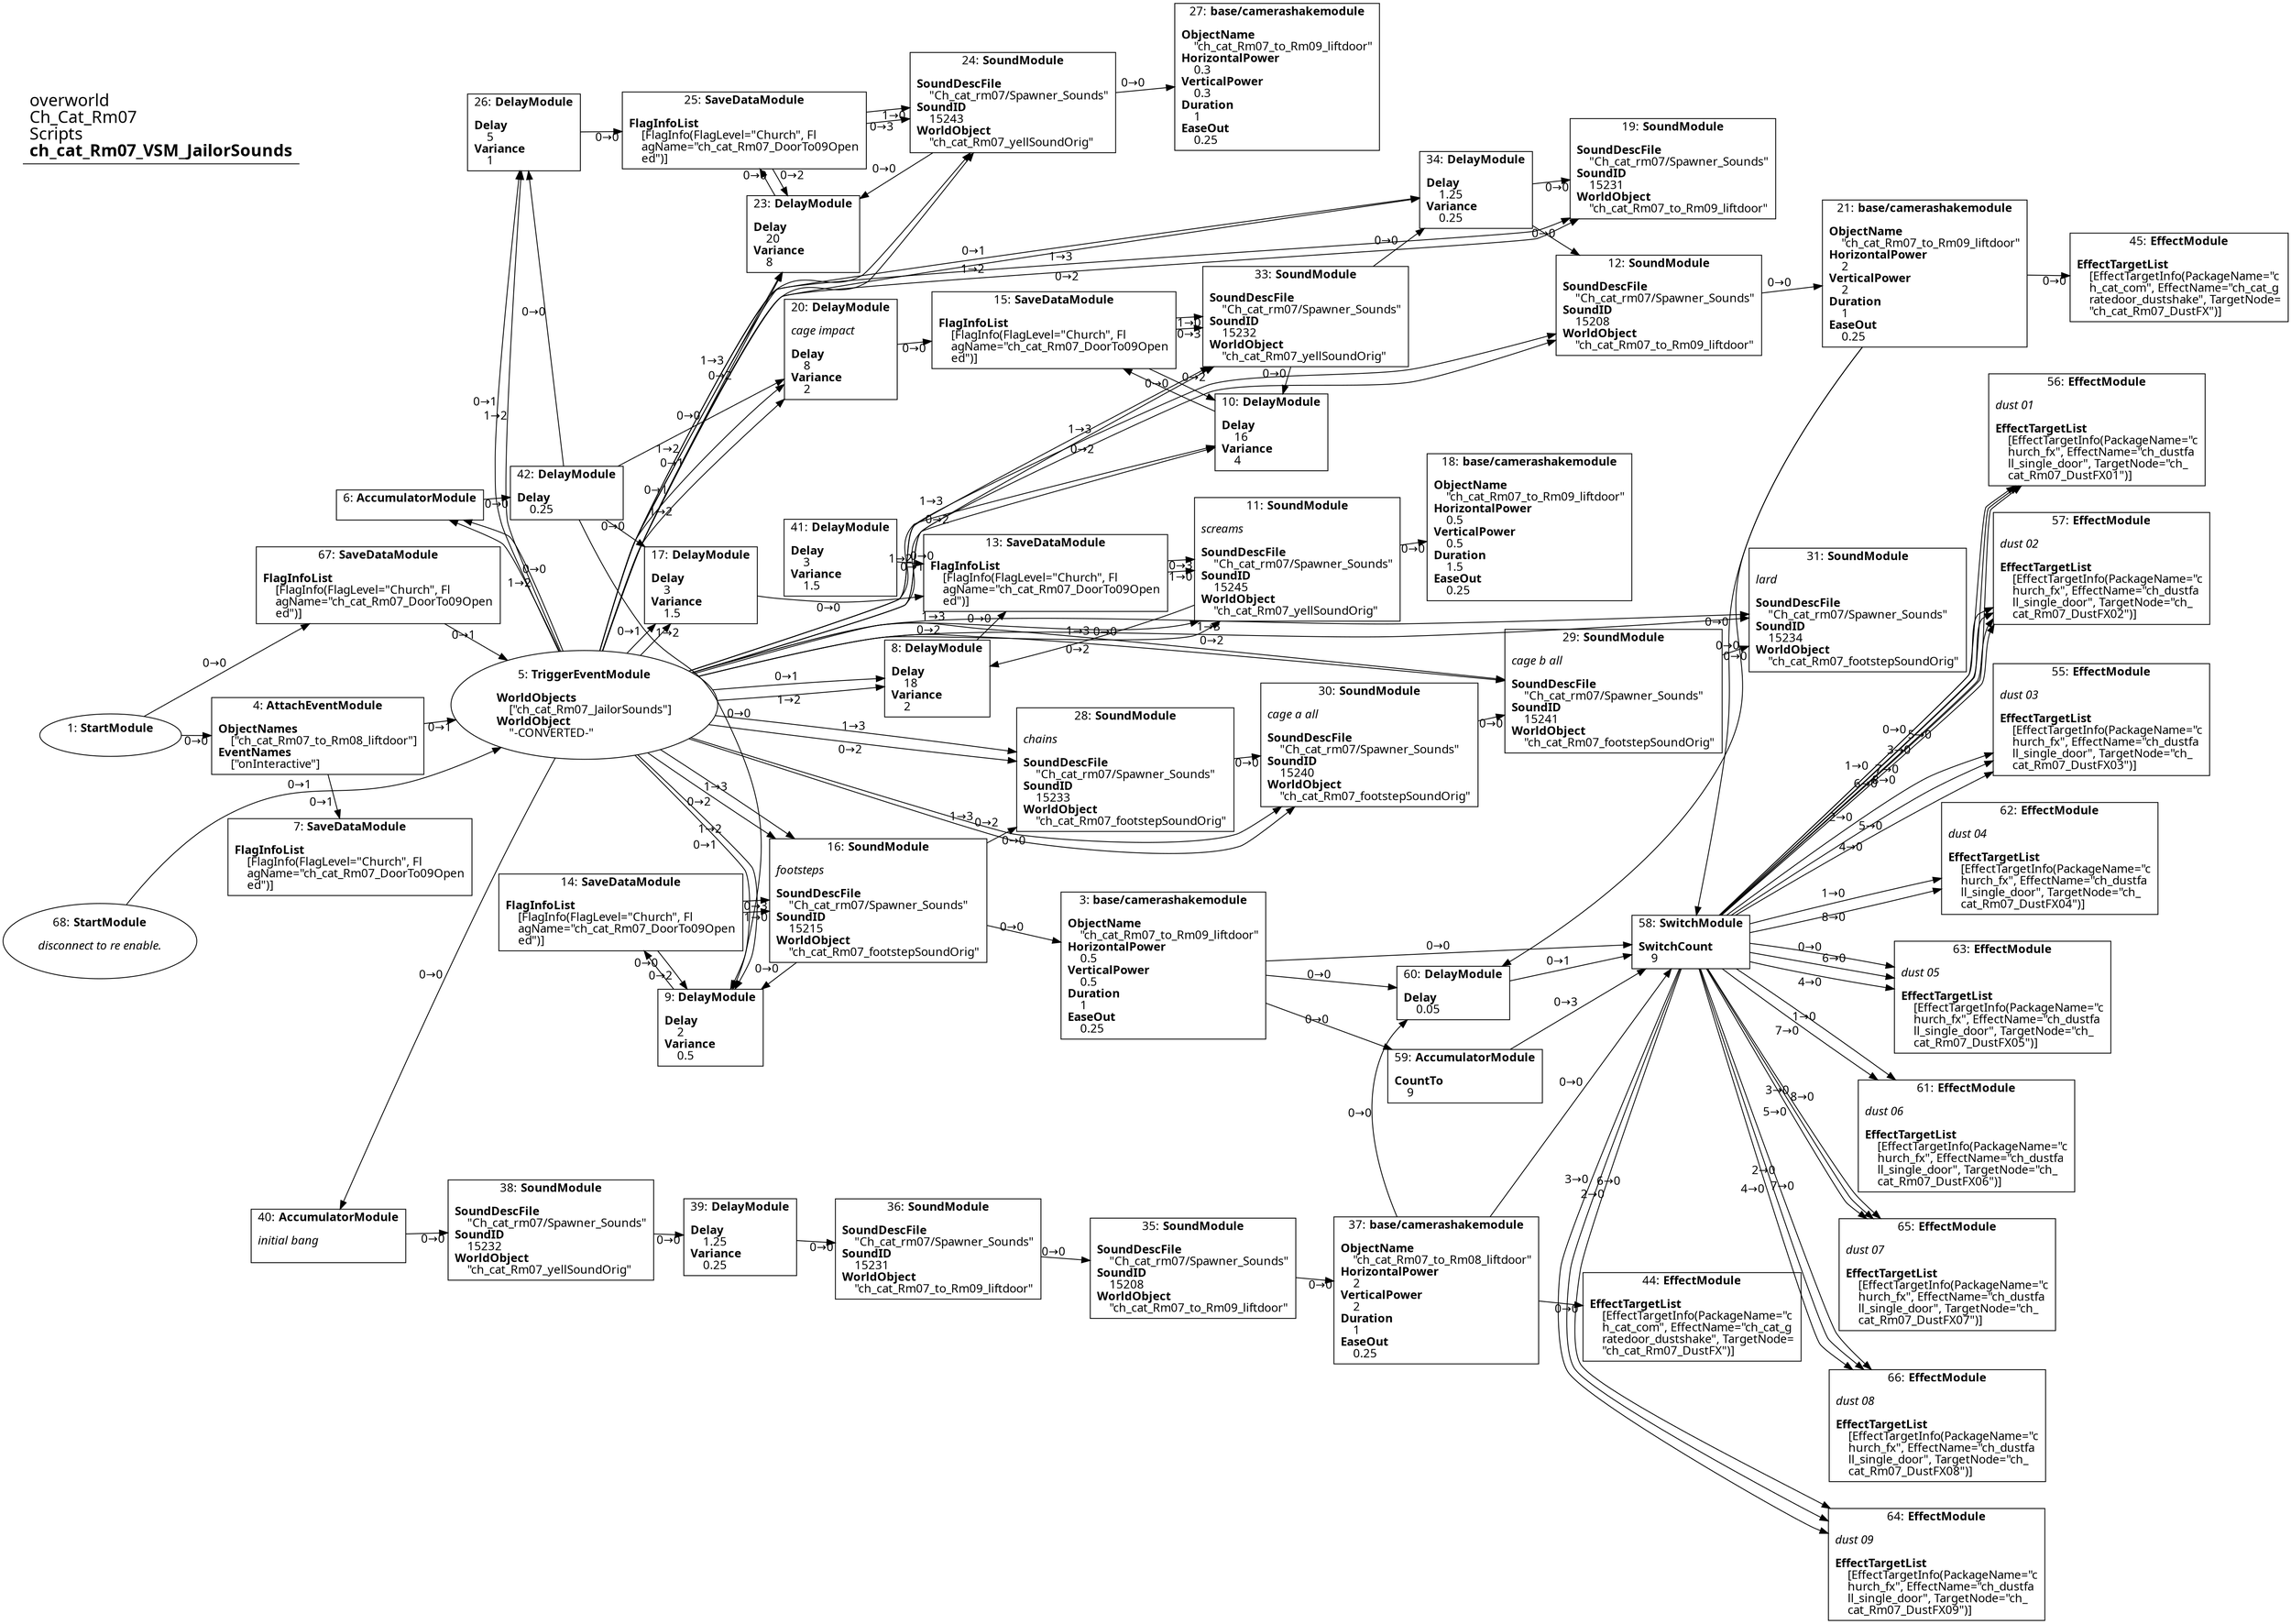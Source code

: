digraph {
    layout = fdp;
    overlap = prism;
    sep = "+16";
    splines = spline;

    node [ shape = box ];

    graph [ fontname = "Segoe UI" ];
    node [ fontname = "Segoe UI" ];
    edge [ fontname = "Segoe UI" ];

    1 [ label = <1: <b>StartModule</b><br/><br/>> ];
    1 [ shape = oval ]
    1 [ pos = "-0.467,0.112!" ];
    1 -> 4 [ label = "0→0" ];
    1 -> 67 [ label = "0→0" ];

    3 [ label = <3: <b>base/camerashakemodule</b><br/><br/><b>ObjectName</b><br align="left"/>    &quot;ch_cat_Rm07_to_Rm09_liftdoor&quot;<br align="left"/><b>HorizontalPower</b><br align="left"/>    0.5<br align="left"/><b>VerticalPower</b><br align="left"/>    0.5<br align="left"/><b>Duration</b><br align="left"/>    1<br align="left"/><b>EaseOut</b><br align="left"/>    0.25<br align="left"/>> ];
    3 [ pos = "1.2260001,-0.21700001!" ];
    3 -> 58 [ label = "0→0" ];
    3 -> 60 [ label = "0→0" ];
    3 -> 59 [ label = "0→0" ];

    4 [ label = <4: <b>AttachEventModule</b><br/><br/><b>ObjectNames</b><br align="left"/>    [&quot;ch_cat_Rm07_to_Rm08_liftdoor&quot;]<br align="left"/><b>EventNames</b><br align="left"/>    [&quot;onInteractive&quot;]<br align="left"/>> ];
    4 [ pos = "-0.257,0.112!" ];
    4 -> 5 [ label = "0→1" ];
    4 -> 7 [ label = "0→1" ];

    5 [ label = <5: <b>TriggerEventModule</b><br/><br/><b>WorldObjects</b><br align="left"/>    [&quot;ch_cat_Rm07_JailorSounds&quot;]<br align="left"/><b>WorldObject</b><br align="left"/>    &quot;-CONVERTED-&quot;<br align="left"/>> ];
    5 [ shape = oval ]
    5 [ pos = "-0.039,0.135!" ];
    5 -> 6 [ label = "0→0" ];
    5 -> 6 [ label = "1→2" ];
    5 -> 16 [ label = "1→3" ];
    5 -> 28 [ label = "1→3" ];
    5 -> 30 [ label = "1→3" ];
    5 -> 29 [ label = "1→3" ];
    5 -> 31 [ label = "1→3" ];
    5 -> 11 [ label = "1→3" ];
    5 -> 33 [ label = "1→3" ];
    5 -> 19 [ label = "1→3" ];
    5 -> 12 [ label = "1→3" ];
    5 -> 24 [ label = "1→3" ];
    5 -> 16 [ label = "0→2" ];
    5 -> 28 [ label = "0→2" ];
    5 -> 30 [ label = "0→2" ];
    5 -> 29 [ label = "0→2" ];
    5 -> 11 [ label = "0→2" ];
    5 -> 33 [ label = "0→2" ];
    5 -> 19 [ label = "0→2" ];
    5 -> 12 [ label = "0→2" ];
    5 -> 24 [ label = "0→2" ];
    5 -> 10 [ label = "0→1" ];
    5 -> 20 [ label = "0→1" ];
    5 -> 26 [ label = "0→1" ];
    5 -> 26 [ label = "1→2" ];
    5 -> 23 [ label = "1→2" ];
    5 -> 23 [ label = "0→1" ];
    5 -> 20 [ label = "1→2" ];
    5 -> 34 [ label = "0→1" ];
    5 -> 34 [ label = "1→2" ];
    5 -> 8 [ label = "0→1" ];
    5 -> 8 [ label = "1→2" ];
    5 -> 17 [ label = "0→1" ];
    5 -> 17 [ label = "1→2" ];
    5 -> 9 [ label = "1→2" ];
    5 -> 9 [ label = "0→1" ];
    5 -> 31 [ label = "0→2" ];
    5 -> 40 [ label = "0→0" ];
    5 -> 10 [ label = "1→2" ];

    6 [ label = <6: <b>AccumulatorModule</b><br/><br/>> ];
    6 [ pos = "-0.035,0.492!" ];
    6 -> 42 [ label = "0→0" ];

    7 [ label = <7: <b>SaveDataModule</b><br/><br/><b>FlagInfoList</b><br align="left"/>    [FlagInfo(FlagLevel=&quot;Church&quot;, Fl<br align="left"/>    agName=&quot;ch_cat_Rm07_DoorTo09Open<br align="left"/>    ed&quot;)]<br align="left"/>> ];
    7 [ pos = "-0.034,-0.049000002!" ];

    8 [ label = <8: <b>DelayModule</b><br/><br/><b>Delay</b><br align="left"/>    18<br align="left"/><b>Variance</b><br align="left"/>    2<br align="left"/>> ];
    8 [ pos = "0.88000005,0.19700001!" ];
    8 -> 13 [ label = "0→0" ];

    9 [ label = <9: <b>DelayModule</b><br/><br/><b>Delay</b><br align="left"/>    2<br align="left"/><b>Variance</b><br align="left"/>    0.5<br align="left"/>> ];
    9 [ pos = "0.762,-0.27100003!" ];
    9 -> 14 [ label = "0→0" ];

    10 [ label = <10: <b>DelayModule</b><br/><br/><b>Delay</b><br align="left"/>    16<br align="left"/><b>Variance</b><br align="left"/>    4<br align="left"/>> ];
    10 [ pos = "1.082,0.57600003!" ];
    10 -> 15 [ label = "0→0" ];

    11 [ label = <11: <b>SoundModule</b><br/><br/><i>screams<br align="left"/></i><br align="left"/><b>SoundDescFile</b><br align="left"/>    &quot;Ch_cat_rm07/Spawner_Sounds&quot;<br align="left"/><b>SoundID</b><br align="left"/>    15245<br align="left"/><b>WorldObject</b><br align="left"/>    &quot;ch_cat_Rm07_yellSoundOrig&quot;<br align="left"/>> ];
    11 [ pos = "1.116,0.384!" ];
    11 -> 8 [ label = "0→0" ];
    11 -> 18 [ label = "0→0" ];

    12 [ label = <12: <b>SoundModule</b><br/><br/><b>SoundDescFile</b><br align="left"/>    &quot;Ch_cat_rm07/Spawner_Sounds&quot;<br align="left"/><b>SoundID</b><br align="left"/>    15208<br align="left"/><b>WorldObject</b><br align="left"/>    &quot;ch_cat_Rm07_to_Rm09_liftdoor&quot;<br align="left"/>> ];
    12 [ pos = "1.5130001,0.776!" ];
    12 -> 21 [ label = "0→0" ];

    13 [ label = <13: <b>SaveDataModule</b><br/><br/><b>FlagInfoList</b><br align="left"/>    [FlagInfo(FlagLevel=&quot;Church&quot;, Fl<br align="left"/>    agName=&quot;ch_cat_Rm07_DoorTo09Open<br align="left"/>    ed&quot;)]<br align="left"/>> ];
    13 [ pos = "0.841,0.377!" ];
    13 -> 11 [ label = "0→3" ];
    13 -> 11 [ label = "1→0" ];

    14 [ label = <14: <b>SaveDataModule</b><br/><br/><b>FlagInfoList</b><br align="left"/>    [FlagInfo(FlagLevel=&quot;Church&quot;, Fl<br align="left"/>    agName=&quot;ch_cat_Rm07_DoorTo09Open<br align="left"/>    ed&quot;)]<br align="left"/>> ];
    14 [ pos = "0.666,-0.097!" ];
    14 -> 16 [ label = "0→3" ];
    14 -> 16 [ label = "1→0" ];
    14 -> 9 [ label = "0→2" ];

    15 [ label = <15: <b>SaveDataModule</b><br/><br/><b>FlagInfoList</b><br align="left"/>    [FlagInfo(FlagLevel=&quot;Church&quot;, Fl<br align="left"/>    agName=&quot;ch_cat_Rm07_DoorTo09Open<br align="left"/>    ed&quot;)]<br align="left"/>> ];
    15 [ pos = "0.86700004,0.758!" ];
    15 -> 10 [ label = "0→2" ];
    15 -> 33 [ label = "1→0" ];
    15 -> 33 [ label = "0→3" ];

    16 [ label = <16: <b>SoundModule</b><br/><br/><i>footsteps<br align="left"/></i><br align="left"/><b>SoundDescFile</b><br align="left"/>    &quot;Ch_cat_rm07/Spawner_Sounds&quot;<br align="left"/><b>SoundID</b><br align="left"/>    15215<br align="left"/><b>WorldObject</b><br align="left"/>    &quot;ch_cat_Rm07_footstepSoundOrig&quot;<br align="left"/>> ];
    16 [ pos = "0.93900007,-0.082!" ];
    16 -> 9 [ label = "0→0" ];
    16 -> 3 [ label = "0→0" ];
    16 -> 28 [ label = "0→0" ];

    17 [ label = <17: <b>DelayModule</b><br/><br/><b>Delay</b><br align="left"/>    3<br align="left"/><b>Variance</b><br align="left"/>    1.5<br align="left"/>> ];
    17 [ pos = "0.628,0.377!" ];
    17 -> 13 [ label = "0→0" ];

    18 [ label = <18: <b>base/camerashakemodule</b><br/><br/><b>ObjectName</b><br align="left"/>    &quot;ch_cat_Rm07_to_Rm09_liftdoor&quot;<br align="left"/><b>HorizontalPower</b><br align="left"/>    0.5<br align="left"/><b>VerticalPower</b><br align="left"/>    0.5<br align="left"/><b>Duration</b><br align="left"/>    1.5<br align="left"/><b>EaseOut</b><br align="left"/>    0.25<br align="left"/>> ];
    18 [ pos = "1.3280001,0.384!" ];

    19 [ label = <19: <b>SoundModule</b><br/><br/><b>SoundDescFile</b><br align="left"/>    &quot;Ch_cat_rm07/Spawner_Sounds&quot;<br align="left"/><b>SoundID</b><br align="left"/>    15231<br align="left"/><b>WorldObject</b><br align="left"/>    &quot;ch_cat_Rm07_to_Rm09_liftdoor&quot;<br align="left"/>> ];
    19 [ pos = "1.5120001,0.90400004!" ];

    20 [ label = <20: <b>DelayModule</b><br/><br/><i>cage impact<br align="left"/></i><br align="left"/><b>Delay</b><br align="left"/>    8<br align="left"/><b>Variance</b><br align="left"/>    2<br align="left"/>> ];
    20 [ pos = "0.68200004,0.758!" ];
    20 -> 15 [ label = "0→0" ];

    21 [ label = <21: <b>base/camerashakemodule</b><br/><br/><b>ObjectName</b><br align="left"/>    &quot;ch_cat_Rm07_to_Rm09_liftdoor&quot;<br align="left"/><b>HorizontalPower</b><br align="left"/>    2<br align="left"/><b>VerticalPower</b><br align="left"/>    2<br align="left"/><b>Duration</b><br align="left"/>    1<br align="left"/><b>EaseOut</b><br align="left"/>    0.25<br align="left"/>> ];
    21 [ pos = "1.7210001,0.776!" ];
    21 -> 45 [ label = "0→0" ];
    21 -> 60 [ label = "0→0" ];
    21 -> 58 [ label = "0→0" ];

    23 [ label = <23: <b>DelayModule</b><br/><br/><b>Delay</b><br align="left"/>    20<br align="left"/><b>Variance</b><br align="left"/>    8<br align="left"/>> ];
    23 [ pos = "0.63000005,0.9480001!" ];
    23 -> 25 [ label = "0→0" ];

    24 [ label = <24: <b>SoundModule</b><br/><br/><b>SoundDescFile</b><br align="left"/>    &quot;Ch_cat_rm07/Spawner_Sounds&quot;<br align="left"/><b>SoundID</b><br align="left"/>    15243<br align="left"/><b>WorldObject</b><br align="left"/>    &quot;ch_cat_Rm07_yellSoundOrig&quot;<br align="left"/>> ];
    24 [ pos = "0.827,1.1240001!" ];
    24 -> 27 [ label = "0→0" ];
    24 -> 23 [ label = "0→0" ];

    25 [ label = <25: <b>SaveDataModule</b><br/><br/><b>FlagInfoList</b><br align="left"/>    [FlagInfo(FlagLevel=&quot;Church&quot;, Fl<br align="left"/>    agName=&quot;ch_cat_Rm07_DoorTo09Open<br align="left"/>    ed&quot;)]<br align="left"/>> ];
    25 [ pos = "0.56,1.105!" ];
    25 -> 24 [ label = "1→0" ];
    25 -> 24 [ label = "0→3" ];
    25 -> 23 [ label = "0→2" ];

    26 [ label = <26: <b>DelayModule</b><br/><br/><b>Delay</b><br align="left"/>    5<br align="left"/><b>Variance</b><br align="left"/>    1<br align="left"/>> ];
    26 [ pos = "0.347,1.105!" ];
    26 -> 25 [ label = "0→0" ];

    27 [ label = <27: <b>base/camerashakemodule</b><br/><br/><b>ObjectName</b><br align="left"/>    &quot;ch_cat_Rm07_to_Rm09_liftdoor&quot;<br align="left"/><b>HorizontalPower</b><br align="left"/>    0.3<br align="left"/><b>VerticalPower</b><br align="left"/>    0.3<br align="left"/><b>Duration</b><br align="left"/>    1<br align="left"/><b>EaseOut</b><br align="left"/>    0.25<br align="left"/>> ];
    27 [ pos = "1.041,1.1240001!" ];

    28 [ label = <28: <b>SoundModule</b><br/><br/><i>chains<br align="left"/></i><br align="left"/><b>SoundDescFile</b><br align="left"/>    &quot;Ch_cat_rm07/Spawner_Sounds&quot;<br align="left"/><b>SoundID</b><br align="left"/>    15233<br align="left"/><b>WorldObject</b><br align="left"/>    &quot;ch_cat_Rm07_footstepSoundOrig&quot;<br align="left"/>> ];
    28 [ pos = "1.159,0.053000003!" ];
    28 -> 30 [ label = "0→0" ];

    29 [ label = <29: <b>SoundModule</b><br/><br/><i>cage b all<br align="left"/></i><br align="left"/><b>SoundDescFile</b><br align="left"/>    &quot;Ch_cat_rm07/Spawner_Sounds&quot;<br align="left"/><b>SoundID</b><br align="left"/>    15241<br align="left"/><b>WorldObject</b><br align="left"/>    &quot;ch_cat_Rm07_footstepSoundOrig&quot;<br align="left"/>> ];
    29 [ pos = "1.552,0.053000003!" ];
    29 -> 31 [ label = "0→0" ];

    30 [ label = <30: <b>SoundModule</b><br/><br/><i>cage a all<br align="left"/></i><br align="left"/><b>SoundDescFile</b><br align="left"/>    &quot;Ch_cat_rm07/Spawner_Sounds&quot;<br align="left"/><b>SoundID</b><br align="left"/>    15240<br align="left"/><b>WorldObject</b><br align="left"/>    &quot;ch_cat_Rm07_footstepSoundOrig&quot;<br align="left"/>> ];
    30 [ pos = "1.353,0.053000003!" ];
    30 -> 29 [ label = "0→0" ];

    31 [ label = <31: <b>SoundModule</b><br/><br/><i>lard<br align="left"/></i><br align="left"/><b>SoundDescFile</b><br align="left"/>    &quot;Ch_cat_rm07/Spawner_Sounds&quot;<br align="left"/><b>SoundID</b><br align="left"/>    15234<br align="left"/><b>WorldObject</b><br align="left"/>    &quot;ch_cat_Rm07_footstepSoundOrig&quot;<br align="left"/>> ];
    31 [ pos = "1.743,0.053000003!" ];

    33 [ label = <33: <b>SoundModule</b><br/><br/><b>SoundDescFile</b><br align="left"/>    &quot;Ch_cat_rm07/Spawner_Sounds&quot;<br align="left"/><b>SoundID</b><br align="left"/>    15232<br align="left"/><b>WorldObject</b><br align="left"/>    &quot;ch_cat_Rm07_yellSoundOrig&quot;<br align="left"/>> ];
    33 [ pos = "1.123,0.76500005!" ];
    33 -> 10 [ label = "0→0" ];
    33 -> 34 [ label = "0→0" ];

    34 [ label = <34: <b>DelayModule</b><br/><br/><b>Delay</b><br align="left"/>    1.25<br align="left"/><b>Variance</b><br align="left"/>    0.25<br align="left"/>> ];
    34 [ pos = "1.3310001,0.90400004!" ];
    34 -> 19 [ label = "0→0" ];
    34 -> 12 [ label = "0→0" ];

    35 [ label = <35: <b>SoundModule</b><br/><br/><b>SoundDescFile</b><br align="left"/>    &quot;Ch_cat_rm07/Spawner_Sounds&quot;<br align="left"/><b>SoundID</b><br align="left"/>    15208<br align="left"/><b>WorldObject</b><br align="left"/>    &quot;ch_cat_Rm07_to_Rm09_liftdoor&quot;<br align="left"/>> ];
    35 [ pos = "1.202,-0.75200003!" ];
    35 -> 37 [ label = "0→0" ];

    36 [ label = <36: <b>SoundModule</b><br/><br/><b>SoundDescFile</b><br align="left"/>    &quot;Ch_cat_rm07/Spawner_Sounds&quot;<br align="left"/><b>SoundID</b><br align="left"/>    15231<br align="left"/><b>WorldObject</b><br align="left"/>    &quot;ch_cat_Rm07_to_Rm09_liftdoor&quot;<br align="left"/>> ];
    36 [ pos = "1.01,-0.75200003!" ];
    36 -> 35 [ label = "0→0" ];

    37 [ label = <37: <b>base/camerashakemodule</b><br/><br/><b>ObjectName</b><br align="left"/>    &quot;ch_cat_Rm07_to_Rm08_liftdoor&quot;<br align="left"/><b>HorizontalPower</b><br align="left"/>    2<br align="left"/><b>VerticalPower</b><br align="left"/>    2<br align="left"/><b>Duration</b><br align="left"/>    1<br align="left"/><b>EaseOut</b><br align="left"/>    0.25<br align="left"/>> ];
    37 [ pos = "1.3970001,-0.75200003!" ];
    37 -> 44 [ label = "0→0" ];
    37 -> 58 [ label = "0→0" ];
    37 -> 60 [ label = "0→0" ];

    38 [ label = <38: <b>SoundModule</b><br/><br/><b>SoundDescFile</b><br align="left"/>    &quot;Ch_cat_rm07/Spawner_Sounds&quot;<br align="left"/><b>SoundID</b><br align="left"/>    15232<br align="left"/><b>WorldObject</b><br align="left"/>    &quot;ch_cat_Rm07_yellSoundOrig&quot;<br align="left"/>> ];
    38 [ pos = "0.624,-0.75200003!" ];
    38 -> 39 [ label = "0→0" ];

    39 [ label = <39: <b>DelayModule</b><br/><br/><b>Delay</b><br align="left"/>    1.25<br align="left"/><b>Variance</b><br align="left"/>    0.25<br align="left"/>> ];
    39 [ pos = "0.81700003,-0.75200003!" ];
    39 -> 36 [ label = "0→0" ];

    40 [ label = <40: <b>AccumulatorModule</b><br/><br/><i>initial bang<br align="left"/></i><br align="left"/>> ];
    40 [ pos = "0.39600003,-0.75200003!" ];
    40 -> 38 [ label = "0→0" ];

    41 [ label = <41: <b>DelayModule</b><br/><br/><b>Delay</b><br align="left"/>    3<br align="left"/><b>Variance</b><br align="left"/>    1.5<br align="left"/>> ];
    41 [ pos = "0.628,0.377!" ];
    41 -> 13 [ label = "0→0" ];

    42 [ label = <42: <b>DelayModule</b><br/><br/><b>Delay</b><br align="left"/>    0.25<br align="left"/>> ];
    42 [ pos = "0.23200001,0.492!" ];
    42 -> 17 [ label = "0→0" ];
    42 -> 20 [ label = "0→0" ];
    42 -> 26 [ label = "0→0" ];
    42 -> 9 [ label = "0→0" ];

    44 [ label = <44: <b>EffectModule</b><br/><br/><b>EffectTargetList</b><br align="left"/>    [EffectTargetInfo(PackageName=&quot;c<br align="left"/>    h_cat_com&quot;, EffectName=&quot;ch_cat_g<br align="left"/>    ratedoor_dustshake&quot;, TargetNode=<br align="left"/>    &quot;ch_cat_Rm07_DustFX&quot;)]<br align="left"/>> ];
    44 [ pos = "1.5990001,-0.75200003!" ];

    45 [ label = <45: <b>EffectModule</b><br/><br/><b>EffectTargetList</b><br align="left"/>    [EffectTargetInfo(PackageName=&quot;c<br align="left"/>    h_cat_com&quot;, EffectName=&quot;ch_cat_g<br align="left"/>    ratedoor_dustshake&quot;, TargetNode=<br align="left"/>    &quot;ch_cat_Rm07_DustFX&quot;)]<br align="left"/>> ];
    45 [ pos = "1.9670001,0.776!" ];

    55 [ label = <55: <b>EffectModule</b><br/><br/><i>dust 03<br align="left"/></i><br align="left"/><b>EffectTargetList</b><br align="left"/>    [EffectTargetInfo(PackageName=&quot;c<br align="left"/>    hurch_fx&quot;, EffectName=&quot;ch_dustfa<br align="left"/>    ll_single_door&quot;, TargetNode=&quot;ch_<br align="left"/>    cat_Rm07_DustFX03&quot;)]<br align="left"/>> ];
    55 [ pos = "2.1100001,-0.069000006!" ];

    56 [ label = <56: <b>EffectModule</b><br/><br/><i>dust 01<br align="left"/></i><br align="left"/><b>EffectTargetList</b><br align="left"/>    [EffectTargetInfo(PackageName=&quot;c<br align="left"/>    hurch_fx&quot;, EffectName=&quot;ch_dustfa<br align="left"/>    ll_single_door&quot;, TargetNode=&quot;ch_<br align="left"/>    cat_Rm07_DustFX01&quot;)]<br align="left"/>> ];
    56 [ pos = "2.1090002,0.18200001!" ];

    57 [ label = <57: <b>EffectModule</b><br/><br/><i>dust 02<br align="left"/></i><br align="left"/><b>EffectTargetList</b><br align="left"/>    [EffectTargetInfo(PackageName=&quot;c<br align="left"/>    hurch_fx&quot;, EffectName=&quot;ch_dustfa<br align="left"/>    ll_single_door&quot;, TargetNode=&quot;ch_<br align="left"/>    cat_Rm07_DustFX02&quot;)]<br align="left"/>> ];
    57 [ pos = "2.1100001,0.057000004!" ];

    58 [ label = <58: <b>SwitchModule</b><br/><br/><b>SwitchCount</b><br align="left"/>    9<br align="left"/>> ];
    58 [ pos = "1.6730001,-0.21700001!" ];
    58 -> 56 [ label = "0→0" ];
    58 -> 63 [ label = "0→0" ];
    58 -> 57 [ label = "1→0" ];
    58 -> 62 [ label = "1→0" ];
    58 -> 61 [ label = "1→0" ];
    58 -> 64 [ label = "2→0" ];
    58 -> 66 [ label = "2→0" ];
    58 -> 55 [ label = "2→0" ];
    58 -> 56 [ label = "3→0" ];
    58 -> 65 [ label = "3→0" ];
    58 -> 64 [ label = "3→0" ];
    58 -> 63 [ label = "4→0" ];
    58 -> 55 [ label = "4→0" ];
    58 -> 66 [ label = "4→0" ];
    58 -> 56 [ label = "5→0" ];
    58 -> 55 [ label = "5→0" ];
    58 -> 65 [ label = "5→0" ];
    58 -> 64 [ label = "6→0" ];
    58 -> 57 [ label = "6→0" ];
    58 -> 63 [ label = "6→0" ];
    58 -> 66 [ label = "7→0" ];
    58 -> 57 [ label = "7→0" ];
    58 -> 61 [ label = "7→0" ];
    58 -> 62 [ label = "8→0" ];
    58 -> 65 [ label = "8→0" ];
    58 -> 57 [ label = "8→0" ];

    59 [ label = <59: <b>AccumulatorModule</b><br/><br/><b>CountTo</b><br align="left"/>    9<br align="left"/>> ];
    59 [ pos = "1.4430001,-0.439!" ];
    59 -> 58 [ label = "0→3" ];

    60 [ label = <60: <b>DelayModule</b><br/><br/><b>Delay</b><br align="left"/>    0.05<br align="left"/>> ];
    60 [ pos = "1.442,-0.28800002!" ];
    60 -> 58 [ label = "0→1" ];

    61 [ label = <61: <b>EffectModule</b><br/><br/><i>dust 06<br align="left"/></i><br align="left"/><b>EffectTargetList</b><br align="left"/>    [EffectTargetInfo(PackageName=&quot;c<br align="left"/>    hurch_fx&quot;, EffectName=&quot;ch_dustfa<br align="left"/>    ll_single_door&quot;, TargetNode=&quot;ch_<br align="left"/>    cat_Rm07_DustFX06&quot;)]<br align="left"/>> ];
    61 [ pos = "2.1100001,-0.441!" ];

    62 [ label = <62: <b>EffectModule</b><br/><br/><i>dust 04<br align="left"/></i><br align="left"/><b>EffectTargetList</b><br align="left"/>    [EffectTargetInfo(PackageName=&quot;c<br align="left"/>    hurch_fx&quot;, EffectName=&quot;ch_dustfa<br align="left"/>    ll_single_door&quot;, TargetNode=&quot;ch_<br align="left"/>    cat_Rm07_DustFX04&quot;)]<br align="left"/>> ];
    62 [ pos = "2.1090002,-0.19000001!" ];

    63 [ label = <63: <b>EffectModule</b><br/><br/><i>dust 05<br align="left"/></i><br align="left"/><b>EffectTargetList</b><br align="left"/>    [EffectTargetInfo(PackageName=&quot;c<br align="left"/>    hurch_fx&quot;, EffectName=&quot;ch_dustfa<br align="left"/>    ll_single_door&quot;, TargetNode=&quot;ch_<br align="left"/>    cat_Rm07_DustFX05&quot;)]<br align="left"/>> ];
    63 [ pos = "2.1100001,-0.31500003!" ];

    64 [ label = <64: <b>EffectModule</b><br/><br/><i>dust 09<br align="left"/></i><br align="left"/><b>EffectTargetList</b><br align="left"/>    [EffectTargetInfo(PackageName=&quot;c<br align="left"/>    hurch_fx&quot;, EffectName=&quot;ch_dustfa<br align="left"/>    ll_single_door&quot;, TargetNode=&quot;ch_<br align="left"/>    cat_Rm07_DustFX09&quot;)]<br align="left"/>> ];
    64 [ pos = "2.111,-0.81500006!" ];

    65 [ label = <65: <b>EffectModule</b><br/><br/><i>dust 07<br align="left"/></i><br align="left"/><b>EffectTargetList</b><br align="left"/>    [EffectTargetInfo(PackageName=&quot;c<br align="left"/>    hurch_fx&quot;, EffectName=&quot;ch_dustfa<br align="left"/>    ll_single_door&quot;, TargetNode=&quot;ch_<br align="left"/>    cat_Rm07_DustFX07&quot;)]<br align="left"/>> ];
    65 [ pos = "2.1100001,-0.564!" ];

    66 [ label = <66: <b>EffectModule</b><br/><br/><i>dust 08<br align="left"/></i><br align="left"/><b>EffectTargetList</b><br align="left"/>    [EffectTargetInfo(PackageName=&quot;c<br align="left"/>    hurch_fx&quot;, EffectName=&quot;ch_dustfa<br align="left"/>    ll_single_door&quot;, TargetNode=&quot;ch_<br align="left"/>    cat_Rm07_DustFX08&quot;)]<br align="left"/>> ];
    66 [ pos = "2.111,-0.689!" ];

    67 [ label = <67: <b>SaveDataModule</b><br/><br/><b>FlagInfoList</b><br align="left"/>    [FlagInfo(FlagLevel=&quot;Church&quot;, Fl<br align="left"/>    agName=&quot;ch_cat_Rm07_DoorTo09Open<br align="left"/>    ed&quot;)]<br align="left"/>> ];
    67 [ pos = "-0.26700002,0.29900002!" ];
    67 -> 5 [ label = "0→1" ];

    68 [ label = <68: <b>StartModule</b><br/><br/><i>disconnect to re enable.<br align="left"/></i><br align="left"/>> ];
    68 [ shape = oval ]
    68 [ pos = "-0.263,-0.119!" ];
    68 -> 5 [ label = "0→1" ];

    title [ pos = "-0.46800002,1.125!" ];
    title [ shape = underline ];
    title [ label = <<font point-size="20">overworld<br align="left"/>Ch_Cat_Rm07<br align="left"/>Scripts<br align="left"/><b>ch_cat_Rm07_VSM_JailorSounds</b><br align="left"/></font>> ];
}
